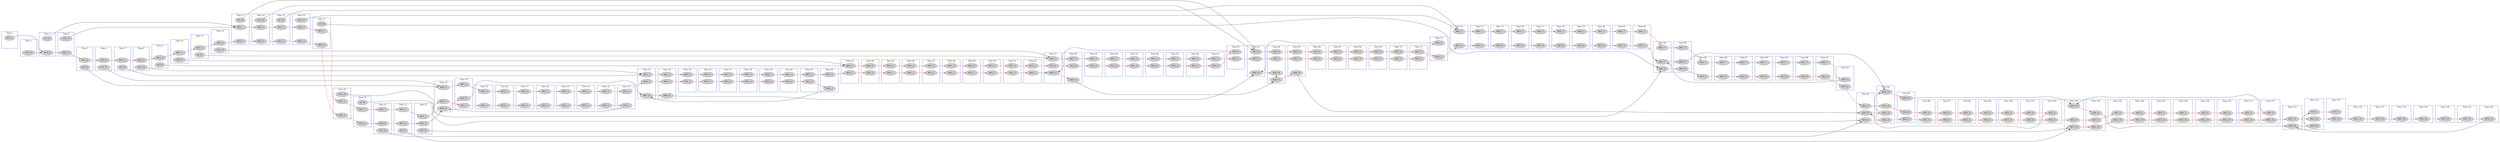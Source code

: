 digraph fir {
  rankdir = LR;
  newrank="true"
  subgraph cluster_1 {
    rank=same;
    node [style=filled];
    label = "Time 1";
    color = blue;
    pseudo_1 [style=invis];
    IN_12
  }
  subgraph cluster_2 {
    rank=same;
    node [style=filled];
    label = "Time 2";
    color = blue;
    pseudo_2 [style=invis];
    COF_13
  }
  subgraph cluster_3 {
    rank=same;
    node [style=filled];
    label = "Time 3";
    color = blue;
    pseudo_3 [style=invis];
    MUL_0_0 [label=MUL_0]
    IN_14
  }
  subgraph cluster_4 {
    rank=same;
    node [style=filled];
    label = "Time 4";
    color = blue;
    pseudo_4 [style=invis];
    MUL_0_1 [label=MUL_0]
    COF_15
  }
  subgraph cluster_5 {
    rank=same;
    node [style=filled];
    label = "Time 5";
    color = blue;
    pseudo_5 [style=invis];
    MUL_0_2 [label=MUL_0]
    IN_16
  }
  subgraph cluster_6 {
    rank=same;
    node [style=filled];
    label = "Time 6";
    color = blue;
    pseudo_6 [style=invis];
    MUL_0_3 [label=MUL_0]
    COF_17
  }
  subgraph cluster_7 {
    rank=same;
    node [style=filled];
    label = "Time 7";
    color = blue;
    pseudo_7 [style=invis];
    MUL_0_4 [label=MUL_0]
    IN_18
  }
  subgraph cluster_8 {
    rank=same;
    node [style=filled];
    label = "Time 8";
    color = blue;
    pseudo_8 [style=invis];
    MUL_0_5 [label=MUL_0]
    COF_19
  }
  subgraph cluster_9 {
    rank=same;
    node [style=filled];
    label = "Time 9";
    color = blue;
    pseudo_9 [style=invis];
    MUL_0_6 [label=MUL_0]
    IN_20
  }
  subgraph cluster_10 {
    rank=same;
    node [style=filled];
    label = "Time 10";
    color = blue;
    pseudo_10 [style=invis];
    MUL_0_7 [label=MUL_0]
    COF_21
  }
  subgraph cluster_11 {
    rank=same;
    node [style=filled];
    label = "Time 11";
    color = blue;
    pseudo_11 [style=invis];
    MUL_0_8 [label=MUL_0]
    IN_22
  }
  subgraph cluster_12 {
    rank=same;
    node [style=filled];
    label = "Time 12";
    color = blue;
    pseudo_12 [style=invis];
    MUL_0_9 [label=MUL_0]
    COF_23
  }
  subgraph cluster_13 {
    rank=same;
    node [style=filled];
    label = "Time 13";
    color = blue;
    pseudo_13 [style=invis];
    MUL_0_10 [label=MUL_0]
    MUL_1_0 [label=MUL_1]
    IN_24
  }
  subgraph cluster_14 {
    rank=same;
    node [style=filled];
    label = "Time 14";
    color = blue;
    pseudo_14 [style=invis];
    MUL_0_11 [label=MUL_0]
    MUL_1_1 [label=MUL_1]
    COF_25
  }
  subgraph cluster_15 {
    rank=same;
    node [style=filled];
    label = "Time 15";
    color = blue;
    pseudo_15 [style=invis];
    MUL_0_12 [label=MUL_0]
    MUL_1_2 [label=MUL_1]
    IN_26
  }
  subgraph cluster_16 {
    rank=same;
    node [style=filled];
    label = "Time 16";
    color = blue;
    pseudo_16 [style=invis];
    MUL_0_13 [label=MUL_0]
    MUL_1_3 [label=MUL_1]
    COF_27
  }
  subgraph cluster_17 {
    rank=same;
    node [style=filled];
    label = "Time 17";
    color = blue;
    pseudo_17 [style=invis];
    MUL_0_14 [label=MUL_0]
    MUL_1_4 [label=MUL_1]
    IN_28
  }
  subgraph cluster_18 {
    rank=same;
    node [style=filled];
    label = "Time 18";
    color = blue;
    pseudo_18 [style=invis];
    MUL_0_15 [label=MUL_0]
    MUL_1_5 [label=MUL_1]
    COF_29
  }
  subgraph cluster_19 {
    rank=same;
    node [style=filled];
    label = "Time 19";
    color = blue;
    pseudo_19 [style=invis];
    MUL_0_16 [label=MUL_0]
    MUL_1_6 [label=MUL_1]
    IN_30
  }
  subgraph cluster_20 {
    rank=same;
    node [style=filled];
    label = "Time 20";
    color = blue;
    pseudo_20 [style=invis];
    MUL_0_17 [label=MUL_0]
    MUL_1_7 [label=MUL_1]
    COF_31
  }
  subgraph cluster_21 {
    rank=same;
    node [style=filled];
    label = "Time 21";
    color = blue;
    pseudo_21 [style=invis];
    MUL_0_18 [label=MUL_0]
    MUL_1_8 [label=MUL_1]
    IN_32
  }
  subgraph cluster_22 {
    rank=same;
    node [style=filled];
    label = "Time 22";
    color = blue;
    pseudo_22 [style=invis];
    MUL_0_19 [label=MUL_0]
    MUL_1_9 [label=MUL_1]
    COF_33
  }
  subgraph cluster_23 {
    rank=same;
    node [style=filled];
    label = "Time 23";
    color = blue;
    pseudo_23 [style=invis];
    MUL_1_10 [label=MUL_1]
    MUL_2_0 [label=MUL_2]
    ADD_11_0 [label=ADD_11]
  }
  subgraph cluster_24 {
    rank=same;
    node [style=filled];
    label = "Time 24";
    color = blue;
    pseudo_24 [style=invis];
    MUL_1_11 [label=MUL_1]
    MUL_2_1 [label=MUL_2]
    ADD_11_1 [label=ADD_11]
  }
  subgraph cluster_25 {
    rank=same;
    node [style=filled];
    label = "Time 25";
    color = blue;
    pseudo_25 [style=invis];
    MUL_1_12 [label=MUL_1]
    MUL_2_2 [label=MUL_2]
  }
  subgraph cluster_26 {
    rank=same;
    node [style=filled];
    label = "Time 26";
    color = blue;
    pseudo_26 [style=invis];
    MUL_1_13 [label=MUL_1]
    MUL_2_3 [label=MUL_2]
  }
  subgraph cluster_27 {
    rank=same;
    node [style=filled];
    label = "Time 27";
    color = blue;
    pseudo_27 [style=invis];
    MUL_1_14 [label=MUL_1]
    MUL_2_4 [label=MUL_2]
  }
  subgraph cluster_28 {
    rank=same;
    node [style=filled];
    label = "Time 28";
    color = blue;
    pseudo_28 [style=invis];
    MUL_1_15 [label=MUL_1]
    MUL_2_5 [label=MUL_2]
  }
  subgraph cluster_29 {
    rank=same;
    node [style=filled];
    label = "Time 29";
    color = blue;
    pseudo_29 [style=invis];
    MUL_1_16 [label=MUL_1]
    MUL_2_6 [label=MUL_2]
  }
  subgraph cluster_30 {
    rank=same;
    node [style=filled];
    label = "Time 30";
    color = blue;
    pseudo_30 [style=invis];
    MUL_1_17 [label=MUL_1]
    MUL_2_7 [label=MUL_2]
  }
  subgraph cluster_31 {
    rank=same;
    node [style=filled];
    label = "Time 31";
    color = blue;
    pseudo_31 [style=invis];
    MUL_1_18 [label=MUL_1]
    MUL_2_8 [label=MUL_2]
  }
  subgraph cluster_32 {
    rank=same;
    node [style=filled];
    label = "Time 32";
    color = blue;
    pseudo_32 [style=invis];
    MUL_1_19 [label=MUL_1]
    MUL_2_9 [label=MUL_2]
  }
  subgraph cluster_33 {
    rank=same;
    node [style=filled];
    label = "Time 33";
    color = blue;
    pseudo_33 [style=invis];
    MUL_2_10 [label=MUL_2]
    MUL_3_0 [label=MUL_3]
    ADD_12_0 [label=ADD_12]
  }
  subgraph cluster_34 {
    rank=same;
    node [style=filled];
    label = "Time 34";
    color = blue;
    pseudo_34 [style=invis];
    MUL_2_11 [label=MUL_2]
    MUL_3_1 [label=MUL_3]
    ADD_12_1 [label=ADD_12]
  }
  subgraph cluster_35 {
    rank=same;
    node [style=filled];
    label = "Time 35";
    color = blue;
    pseudo_35 [style=invis];
    MUL_2_12 [label=MUL_2]
    MUL_3_2 [label=MUL_3]
  }
  subgraph cluster_36 {
    rank=same;
    node [style=filled];
    label = "Time 36";
    color = blue;
    pseudo_36 [style=invis];
    MUL_2_13 [label=MUL_2]
    MUL_3_3 [label=MUL_3]
  }
  subgraph cluster_37 {
    rank=same;
    node [style=filled];
    label = "Time 37";
    color = blue;
    pseudo_37 [style=invis];
    MUL_2_14 [label=MUL_2]
    MUL_3_4 [label=MUL_3]
  }
  subgraph cluster_38 {
    rank=same;
    node [style=filled];
    label = "Time 38";
    color = blue;
    pseudo_38 [style=invis];
    MUL_2_15 [label=MUL_2]
    MUL_3_5 [label=MUL_3]
  }
  subgraph cluster_39 {
    rank=same;
    node [style=filled];
    label = "Time 39";
    color = blue;
    pseudo_39 [style=invis];
    MUL_2_16 [label=MUL_2]
    MUL_3_6 [label=MUL_3]
  }
  subgraph cluster_40 {
    rank=same;
    node [style=filled];
    label = "Time 40";
    color = blue;
    pseudo_40 [style=invis];
    MUL_2_17 [label=MUL_2]
    MUL_3_7 [label=MUL_3]
  }
  subgraph cluster_41 {
    rank=same;
    node [style=filled];
    label = "Time 41";
    color = blue;
    pseudo_41 [style=invis];
    MUL_2_18 [label=MUL_2]
    MUL_3_8 [label=MUL_3]
  }
  subgraph cluster_42 {
    rank=same;
    node [style=filled];
    label = "Time 42";
    color = blue;
    pseudo_42 [style=invis];
    MUL_2_19 [label=MUL_2]
    MUL_3_9 [label=MUL_3]
  }
  subgraph cluster_43 {
    rank=same;
    node [style=filled];
    label = "Time 43";
    color = blue;
    pseudo_43 [style=invis];
    MUL_3_10 [label=MUL_3]
    MUL_4_0 [label=MUL_4]
  }
  subgraph cluster_44 {
    rank=same;
    node [style=filled];
    label = "Time 44";
    color = blue;
    pseudo_44 [style=invis];
    MUL_3_11 [label=MUL_3]
    MUL_4_1 [label=MUL_4]
  }
  subgraph cluster_45 {
    rank=same;
    node [style=filled];
    label = "Time 45";
    color = blue;
    pseudo_45 [style=invis];
    MUL_3_12 [label=MUL_3]
    MUL_4_2 [label=MUL_4]
  }
  subgraph cluster_46 {
    rank=same;
    node [style=filled];
    label = "Time 46";
    color = blue;
    pseudo_46 [style=invis];
    MUL_3_13 [label=MUL_3]
    MUL_4_3 [label=MUL_4]
  }
  subgraph cluster_47 {
    rank=same;
    node [style=filled];
    label = "Time 47";
    color = blue;
    pseudo_47 [style=invis];
    MUL_3_14 [label=MUL_3]
    MUL_4_4 [label=MUL_4]
  }
  subgraph cluster_48 {
    rank=same;
    node [style=filled];
    label = "Time 48";
    color = blue;
    pseudo_48 [style=invis];
    MUL_3_15 [label=MUL_3]
    MUL_4_5 [label=MUL_4]
  }
  subgraph cluster_49 {
    rank=same;
    node [style=filled];
    label = "Time 49";
    color = blue;
    pseudo_49 [style=invis];
    MUL_3_16 [label=MUL_3]
    MUL_4_6 [label=MUL_4]
  }
  subgraph cluster_50 {
    rank=same;
    node [style=filled];
    label = "Time 50";
    color = blue;
    pseudo_50 [style=invis];
    MUL_3_17 [label=MUL_3]
    MUL_4_7 [label=MUL_4]
  }
  subgraph cluster_51 {
    rank=same;
    node [style=filled];
    label = "Time 51";
    color = blue;
    pseudo_51 [style=invis];
    MUL_3_18 [label=MUL_3]
    MUL_4_8 [label=MUL_4]
  }
  subgraph cluster_52 {
    rank=same;
    node [style=filled];
    label = "Time 52";
    color = blue;
    pseudo_52 [style=invis];
    MUL_3_19 [label=MUL_3]
    MUL_4_9 [label=MUL_4]
  }
  subgraph cluster_53 {
    rank=same;
    node [style=filled];
    label = "Time 53";
    color = blue;
    pseudo_53 [style=invis];
    MUL_4_10 [label=MUL_4]
    MUL_5_0 [label=MUL_5]
    ADD_13_0 [label=ADD_13]
  }
  subgraph cluster_54 {
    rank=same;
    node [style=filled];
    label = "Time 54";
    color = blue;
    pseudo_54 [style=invis];
    MUL_4_11 [label=MUL_4]
    MUL_5_1 [label=MUL_5]
    ADD_13_1 [label=ADD_13]
  }
  subgraph cluster_55 {
    rank=same;
    node [style=filled];
    label = "Time 55";
    color = blue;
    pseudo_55 [style=invis];
    MUL_4_12 [label=MUL_4]
    MUL_5_2 [label=MUL_5]
  }
  subgraph cluster_56 {
    rank=same;
    node [style=filled];
    label = "Time 56";
    color = blue;
    pseudo_56 [style=invis];
    MUL_4_13 [label=MUL_4]
    MUL_5_3 [label=MUL_5]
  }
  subgraph cluster_57 {
    rank=same;
    node [style=filled];
    label = "Time 57";
    color = blue;
    pseudo_57 [style=invis];
    MUL_4_14 [label=MUL_4]
    MUL_5_4 [label=MUL_5]
  }
  subgraph cluster_58 {
    rank=same;
    node [style=filled];
    label = "Time 58";
    color = blue;
    pseudo_58 [style=invis];
    MUL_4_15 [label=MUL_4]
    MUL_5_5 [label=MUL_5]
  }
  subgraph cluster_59 {
    rank=same;
    node [style=filled];
    label = "Time 59";
    color = blue;
    pseudo_59 [style=invis];
    MUL_4_16 [label=MUL_4]
    MUL_5_6 [label=MUL_5]
  }
  subgraph cluster_60 {
    rank=same;
    node [style=filled];
    label = "Time 60";
    color = blue;
    pseudo_60 [style=invis];
    MUL_4_17 [label=MUL_4]
    MUL_5_7 [label=MUL_5]
  }
  subgraph cluster_61 {
    rank=same;
    node [style=filled];
    label = "Time 61";
    color = blue;
    pseudo_61 [style=invis];
    MUL_4_18 [label=MUL_4]
    MUL_5_8 [label=MUL_5]
  }
  subgraph cluster_62 {
    rank=same;
    node [style=filled];
    label = "Time 62";
    color = blue;
    pseudo_62 [style=invis];
    MUL_4_19 [label=MUL_4]
    MUL_5_9 [label=MUL_5]
  }
  subgraph cluster_63 {
    rank=same;
    node [style=filled];
    label = "Time 63";
    color = blue;
    pseudo_63 [style=invis];
    MUL_5_10 [label=MUL_5]
    MUL_6_0 [label=MUL_6]
    ADD_14_0 [label=ADD_14]
  }
  subgraph cluster_64 {
    rank=same;
    node [style=filled];
    label = "Time 64";
    color = blue;
    pseudo_64 [style=invis];
    MUL_5_11 [label=MUL_5]
    MUL_6_1 [label=MUL_6]
    ADD_14_1 [label=ADD_14]
    ADD_15_0 [label=ADD_15]
  }
  subgraph cluster_65 {
    rank=same;
    node [style=filled];
    label = "Time 65";
    color = blue;
    pseudo_65 [style=invis];
    MUL_5_12 [label=MUL_5]
    MUL_6_2 [label=MUL_6]
    ADD_15_1 [label=ADD_15]
  }
  subgraph cluster_66 {
    rank=same;
    node [style=filled];
    label = "Time 66";
    color = blue;
    pseudo_66 [style=invis];
    MUL_5_13 [label=MUL_5]
    MUL_6_3 [label=MUL_6]
  }
  subgraph cluster_67 {
    rank=same;
    node [style=filled];
    label = "Time 67";
    color = blue;
    pseudo_67 [style=invis];
    MUL_5_14 [label=MUL_5]
    MUL_6_4 [label=MUL_6]
  }
  subgraph cluster_68 {
    rank=same;
    node [style=filled];
    label = "Time 68";
    color = blue;
    pseudo_68 [style=invis];
    MUL_5_15 [label=MUL_5]
    MUL_6_5 [label=MUL_6]
  }
  subgraph cluster_69 {
    rank=same;
    node [style=filled];
    label = "Time 69";
    color = blue;
    pseudo_69 [style=invis];
    MUL_5_16 [label=MUL_5]
    MUL_6_6 [label=MUL_6]
  }
  subgraph cluster_70 {
    rank=same;
    node [style=filled];
    label = "Time 70";
    color = blue;
    pseudo_70 [style=invis];
    MUL_5_17 [label=MUL_5]
    MUL_6_7 [label=MUL_6]
  }
  subgraph cluster_71 {
    rank=same;
    node [style=filled];
    label = "Time 71";
    color = blue;
    pseudo_71 [style=invis];
    MUL_5_18 [label=MUL_5]
    MUL_6_8 [label=MUL_6]
  }
  subgraph cluster_72 {
    rank=same;
    node [style=filled];
    label = "Time 72";
    color = blue;
    pseudo_72 [style=invis];
    MUL_5_19 [label=MUL_5]
    MUL_6_9 [label=MUL_6]
  }
  subgraph cluster_73 {
    rank=same;
    node [style=filled];
    label = "Time 73";
    color = blue;
    pseudo_73 [style=invis];
    MUL_6_10 [label=MUL_6]
    MUL_7_0 [label=MUL_7]
  }
  subgraph cluster_74 {
    rank=same;
    node [style=filled];
    label = "Time 74";
    color = blue;
    pseudo_74 [style=invis];
    MUL_6_11 [label=MUL_6]
    MUL_7_1 [label=MUL_7]
  }
  subgraph cluster_75 {
    rank=same;
    node [style=filled];
    label = "Time 75";
    color = blue;
    pseudo_75 [style=invis];
    MUL_6_12 [label=MUL_6]
    MUL_7_2 [label=MUL_7]
  }
  subgraph cluster_76 {
    rank=same;
    node [style=filled];
    label = "Time 76";
    color = blue;
    pseudo_76 [style=invis];
    MUL_6_13 [label=MUL_6]
    MUL_7_3 [label=MUL_7]
  }
  subgraph cluster_77 {
    rank=same;
    node [style=filled];
    label = "Time 77";
    color = blue;
    pseudo_77 [style=invis];
    MUL_6_14 [label=MUL_6]
    MUL_7_4 [label=MUL_7]
  }
  subgraph cluster_78 {
    rank=same;
    node [style=filled];
    label = "Time 78";
    color = blue;
    pseudo_78 [style=invis];
    MUL_6_15 [label=MUL_6]
    MUL_7_5 [label=MUL_7]
  }
  subgraph cluster_79 {
    rank=same;
    node [style=filled];
    label = "Time 79";
    color = blue;
    pseudo_79 [style=invis];
    MUL_6_16 [label=MUL_6]
    MUL_7_6 [label=MUL_7]
  }
  subgraph cluster_80 {
    rank=same;
    node [style=filled];
    label = "Time 80";
    color = blue;
    pseudo_80 [style=invis];
    MUL_6_17 [label=MUL_6]
    MUL_7_7 [label=MUL_7]
  }
  subgraph cluster_81 {
    rank=same;
    node [style=filled];
    label = "Time 81";
    color = blue;
    pseudo_81 [style=invis];
    MUL_6_18 [label=MUL_6]
    MUL_7_8 [label=MUL_7]
  }
  subgraph cluster_82 {
    rank=same;
    node [style=filled];
    label = "Time 82";
    color = blue;
    pseudo_82 [style=invis];
    MUL_6_19 [label=MUL_6]
    MUL_7_9 [label=MUL_7]
  }
  subgraph cluster_83 {
    rank=same;
    node [style=filled];
    label = "Time 83";
    color = blue;
    pseudo_83 [style=invis];
    MUL_7_10 [label=MUL_7]
    MUL_8_0 [label=MUL_8]
    ADD_17_0 [label=ADD_17]
  }
  subgraph cluster_84 {
    rank=same;
    node [style=filled];
    label = "Time 84";
    color = blue;
    pseudo_84 [style=invis];
    MUL_7_11 [label=MUL_7]
    MUL_8_1 [label=MUL_8]
    ADD_17_1 [label=ADD_17]
  }
  subgraph cluster_85 {
    rank=same;
    node [style=filled];
    label = "Time 85";
    color = blue;
    pseudo_85 [style=invis];
    MUL_7_12 [label=MUL_7]
    MUL_8_2 [label=MUL_8]
  }
  subgraph cluster_86 {
    rank=same;
    node [style=filled];
    label = "Time 86";
    color = blue;
    pseudo_86 [style=invis];
    MUL_7_13 [label=MUL_7]
    MUL_8_3 [label=MUL_8]
  }
  subgraph cluster_87 {
    rank=same;
    node [style=filled];
    label = "Time 87";
    color = blue;
    pseudo_87 [style=invis];
    MUL_7_14 [label=MUL_7]
    MUL_8_4 [label=MUL_8]
  }
  subgraph cluster_88 {
    rank=same;
    node [style=filled];
    label = "Time 88";
    color = blue;
    pseudo_88 [style=invis];
    MUL_7_15 [label=MUL_7]
    MUL_8_5 [label=MUL_8]
  }
  subgraph cluster_89 {
    rank=same;
    node [style=filled];
    label = "Time 89";
    color = blue;
    pseudo_89 [style=invis];
    MUL_7_16 [label=MUL_7]
    MUL_8_6 [label=MUL_8]
  }
  subgraph cluster_90 {
    rank=same;
    node [style=filled];
    label = "Time 90";
    color = blue;
    pseudo_90 [style=invis];
    MUL_7_17 [label=MUL_7]
    MUL_8_7 [label=MUL_8]
  }
  subgraph cluster_91 {
    rank=same;
    node [style=filled];
    label = "Time 91";
    color = blue;
    pseudo_91 [style=invis];
    MUL_7_18 [label=MUL_7]
    MUL_8_8 [label=MUL_8]
  }
  subgraph cluster_92 {
    rank=same;
    node [style=filled];
    label = "Time 92";
    color = blue;
    pseudo_92 [style=invis];
    MUL_7_19 [label=MUL_7]
    MUL_8_9 [label=MUL_8]
  }
  subgraph cluster_93 {
    rank=same;
    node [style=filled];
    label = "Time 93";
    color = blue;
    pseudo_93 [style=invis];
    MUL_8_10 [label=MUL_8]
    MUL_9_0 [label=MUL_9]
    ADD_16_0 [label=ADD_16]
  }
  subgraph cluster_94 {
    rank=same;
    node [style=filled];
    label = "Time 94";
    color = blue;
    pseudo_94 [style=invis];
    MUL_8_11 [label=MUL_8]
    MUL_9_1 [label=MUL_9]
    ADD_16_1 [label=ADD_16]
    ADD_18_0 [label=ADD_18]
  }
  subgraph cluster_95 {
    rank=same;
    node [style=filled];
    label = "Time 95";
    color = blue;
    pseudo_95 [style=invis];
    MUL_8_12 [label=MUL_8]
    MUL_9_2 [label=MUL_9]
    ADD_18_1 [label=ADD_18]
  }
  subgraph cluster_96 {
    rank=same;
    node [style=filled];
    label = "Time 96";
    color = blue;
    pseudo_96 [style=invis];
    MUL_8_13 [label=MUL_8]
    MUL_9_3 [label=MUL_9]
  }
  subgraph cluster_97 {
    rank=same;
    node [style=filled];
    label = "Time 97";
    color = blue;
    pseudo_97 [style=invis];
    MUL_8_14 [label=MUL_8]
    MUL_9_4 [label=MUL_9]
  }
  subgraph cluster_98 {
    rank=same;
    node [style=filled];
    label = "Time 98";
    color = blue;
    pseudo_98 [style=invis];
    MUL_8_15 [label=MUL_8]
    MUL_9_5 [label=MUL_9]
  }
  subgraph cluster_99 {
    rank=same;
    node [style=filled];
    label = "Time 99";
    color = blue;
    pseudo_99 [style=invis];
    MUL_8_16 [label=MUL_8]
    MUL_9_6 [label=MUL_9]
  }
  subgraph cluster_100 {
    rank=same;
    node [style=filled];
    label = "Time 100";
    color = blue;
    pseudo_100 [style=invis];
    MUL_8_17 [label=MUL_8]
    MUL_9_7 [label=MUL_9]
  }
  subgraph cluster_101 {
    rank=same;
    node [style=filled];
    label = "Time 101";
    color = blue;
    pseudo_101 [style=invis];
    MUL_8_18 [label=MUL_8]
    MUL_9_8 [label=MUL_9]
  }
  subgraph cluster_102 {
    rank=same;
    node [style=filled];
    label = "Time 102";
    color = blue;
    pseudo_102 [style=invis];
    MUL_8_19 [label=MUL_8]
    MUL_9_9 [label=MUL_9]
  }
  subgraph cluster_103 {
    rank=same;
    node [style=filled];
    label = "Time 103";
    color = blue;
    pseudo_103 [style=invis];
    MUL_9_10 [label=MUL_9]
    MUL_10_0 [label=MUL_10]
    ADD_19_0 [label=ADD_19]
  }
  subgraph cluster_104 {
    rank=same;
    node [style=filled];
    label = "Time 104";
    color = blue;
    pseudo_104 [style=invis];
    MUL_9_11 [label=MUL_9]
    MUL_10_1 [label=MUL_10]
    ADD_19_1 [label=ADD_19]
  }
  subgraph cluster_105 {
    rank=same;
    node [style=filled];
    label = "Time 105";
    color = blue;
    pseudo_105 [style=invis];
    MUL_9_12 [label=MUL_9]
    MUL_10_2 [label=MUL_10]
  }
  subgraph cluster_106 {
    rank=same;
    node [style=filled];
    label = "Time 106";
    color = blue;
    pseudo_106 [style=invis];
    MUL_9_13 [label=MUL_9]
    MUL_10_3 [label=MUL_10]
  }
  subgraph cluster_107 {
    rank=same;
    node [style=filled];
    label = "Time 107";
    color = blue;
    pseudo_107 [style=invis];
    MUL_9_14 [label=MUL_9]
    MUL_10_4 [label=MUL_10]
  }
  subgraph cluster_108 {
    rank=same;
    node [style=filled];
    label = "Time 108";
    color = blue;
    pseudo_108 [style=invis];
    MUL_9_15 [label=MUL_9]
    MUL_10_5 [label=MUL_10]
  }
  subgraph cluster_109 {
    rank=same;
    node [style=filled];
    label = "Time 109";
    color = blue;
    pseudo_109 [style=invis];
    MUL_9_16 [label=MUL_9]
    MUL_10_6 [label=MUL_10]
  }
  subgraph cluster_110 {
    rank=same;
    node [style=filled];
    label = "Time 110";
    color = blue;
    pseudo_110 [style=invis];
    MUL_9_17 [label=MUL_9]
    MUL_10_7 [label=MUL_10]
  }
  subgraph cluster_111 {
    rank=same;
    node [style=filled];
    label = "Time 111";
    color = blue;
    pseudo_111 [style=invis];
    MUL_9_18 [label=MUL_9]
    MUL_10_8 [label=MUL_10]
  }
  subgraph cluster_112 {
    rank=same;
    node [style=filled];
    label = "Time 112";
    color = blue;
    pseudo_112 [style=invis];
    MUL_9_19 [label=MUL_9]
    MUL_10_9 [label=MUL_10]
  }
  subgraph cluster_113 {
    rank=same;
    node [style=filled];
    label = "Time 113";
    color = blue;
    pseudo_113 [style=invis];
    MUL_10_10 [label=MUL_10]
    ADD_20_0 [label=ADD_20]
  }
  subgraph cluster_114 {
    rank=same;
    node [style=filled];
    label = "Time 114";
    color = blue;
    pseudo_114 [style=invis];
    MUL_10_11 [label=MUL_10]
    ADD_20_1 [label=ADD_20]
    OUT_1_0 [label=OUT_1]
  }
  subgraph cluster_115 {
    rank=same;
    node [style=filled];
    label = "Time 115";
    color = blue;
    pseudo_115 [style=invis];
    MUL_10_12 [label=MUL_10]
    OUT_1_1 [label=OUT_1]
  }
  subgraph cluster_116 {
    rank=same;
    node [style=filled];
    label = "Time 116";
    color = blue;
    pseudo_116 [style=invis];
    MUL_10_13 [label=MUL_10]
  }
  subgraph cluster_117 {
    rank=same;
    node [style=filled];
    label = "Time 117";
    color = blue;
    pseudo_117 [style=invis];
    MUL_10_14 [label=MUL_10]
  }
  subgraph cluster_118 {
    rank=same;
    node [style=filled];
    label = "Time 118";
    color = blue;
    pseudo_118 [style=invis];
    MUL_10_15 [label=MUL_10]
  }
  subgraph cluster_119 {
    rank=same;
    node [style=filled];
    label = "Time 119";
    color = blue;
    pseudo_119 [style=invis];
    MUL_10_16 [label=MUL_10]
  }
  subgraph cluster_120 {
    rank=same;
    node [style=filled];
    label = "Time 120";
    color = blue;
    pseudo_120 [style=invis];
    MUL_10_17 [label=MUL_10]
  }
  subgraph cluster_121 {
    rank=same;
    node [style=filled];
    label = "Time 121";
    color = blue;
    pseudo_121 [style=invis];
    MUL_10_18 [label=MUL_10]
  }
  subgraph cluster_122 {
    rank=same;
    node [style=filled];
    label = "Time 122";
    color = blue;
    pseudo_122 [style=invis];
    MUL_10_19 [label=MUL_10]
  }
    pseudo_1->pseudo_2 [style=invis];
    pseudo_2->pseudo_3 [style=invis];
    pseudo_3->pseudo_4 [style=invis];
    pseudo_4->pseudo_5 [style=invis];
    pseudo_5->pseudo_6 [style=invis];
    pseudo_6->pseudo_7 [style=invis];
    pseudo_7->pseudo_8 [style=invis];
    pseudo_8->pseudo_9 [style=invis];
    pseudo_9->pseudo_10 [style=invis];
    pseudo_10->pseudo_11 [style=invis];
    pseudo_11->pseudo_12 [style=invis];
    pseudo_12->pseudo_13 [style=invis];
    pseudo_13->pseudo_14 [style=invis];
    pseudo_14->pseudo_15 [style=invis];
    pseudo_15->pseudo_16 [style=invis];
    pseudo_16->pseudo_17 [style=invis];
    pseudo_17->pseudo_18 [style=invis];
    pseudo_18->pseudo_19 [style=invis];
    pseudo_19->pseudo_20 [style=invis];
    pseudo_20->pseudo_21 [style=invis];
    pseudo_21->pseudo_22 [style=invis];
    pseudo_22->pseudo_23 [style=invis];
    pseudo_23->pseudo_24 [style=invis];
    pseudo_24->pseudo_25 [style=invis];
    pseudo_25->pseudo_26 [style=invis];
    pseudo_26->pseudo_27 [style=invis];
    pseudo_27->pseudo_28 [style=invis];
    pseudo_28->pseudo_29 [style=invis];
    pseudo_29->pseudo_30 [style=invis];
    pseudo_30->pseudo_31 [style=invis];
    pseudo_31->pseudo_32 [style=invis];
    pseudo_32->pseudo_33 [style=invis];
    pseudo_33->pseudo_34 [style=invis];
    pseudo_34->pseudo_35 [style=invis];
    pseudo_35->pseudo_36 [style=invis];
    pseudo_36->pseudo_37 [style=invis];
    pseudo_37->pseudo_38 [style=invis];
    pseudo_38->pseudo_39 [style=invis];
    pseudo_39->pseudo_40 [style=invis];
    pseudo_40->pseudo_41 [style=invis];
    pseudo_41->pseudo_42 [style=invis];
    pseudo_42->pseudo_43 [style=invis];
    pseudo_43->pseudo_44 [style=invis];
    pseudo_44->pseudo_45 [style=invis];
    pseudo_45->pseudo_46 [style=invis];
    pseudo_46->pseudo_47 [style=invis];
    pseudo_47->pseudo_48 [style=invis];
    pseudo_48->pseudo_49 [style=invis];
    pseudo_49->pseudo_50 [style=invis];
    pseudo_50->pseudo_51 [style=invis];
    pseudo_51->pseudo_52 [style=invis];
    pseudo_52->pseudo_53 [style=invis];
    pseudo_53->pseudo_54 [style=invis];
    pseudo_54->pseudo_55 [style=invis];
    pseudo_55->pseudo_56 [style=invis];
    pseudo_56->pseudo_57 [style=invis];
    pseudo_57->pseudo_58 [style=invis];
    pseudo_58->pseudo_59 [style=invis];
    pseudo_59->pseudo_60 [style=invis];
    pseudo_60->pseudo_61 [style=invis];
    pseudo_61->pseudo_62 [style=invis];
    pseudo_62->pseudo_63 [style=invis];
    pseudo_63->pseudo_64 [style=invis];
    pseudo_64->pseudo_65 [style=invis];
    pseudo_65->pseudo_66 [style=invis];
    pseudo_66->pseudo_67 [style=invis];
    pseudo_67->pseudo_68 [style=invis];
    pseudo_68->pseudo_69 [style=invis];
    pseudo_69->pseudo_70 [style=invis];
    pseudo_70->pseudo_71 [style=invis];
    pseudo_71->pseudo_72 [style=invis];
    pseudo_72->pseudo_73 [style=invis];
    pseudo_73->pseudo_74 [style=invis];
    pseudo_74->pseudo_75 [style=invis];
    pseudo_75->pseudo_76 [style=invis];
    pseudo_76->pseudo_77 [style=invis];
    pseudo_77->pseudo_78 [style=invis];
    pseudo_78->pseudo_79 [style=invis];
    pseudo_79->pseudo_80 [style=invis];
    pseudo_80->pseudo_81 [style=invis];
    pseudo_81->pseudo_82 [style=invis];
    pseudo_82->pseudo_83 [style=invis];
    pseudo_83->pseudo_84 [style=invis];
    pseudo_84->pseudo_85 [style=invis];
    pseudo_85->pseudo_86 [style=invis];
    pseudo_86->pseudo_87 [style=invis];
    pseudo_87->pseudo_88 [style=invis];
    pseudo_88->pseudo_89 [style=invis];
    pseudo_89->pseudo_90 [style=invis];
    pseudo_90->pseudo_91 [style=invis];
    pseudo_91->pseudo_92 [style=invis];
    pseudo_92->pseudo_93 [style=invis];
    pseudo_93->pseudo_94 [style=invis];
    pseudo_94->pseudo_95 [style=invis];
    pseudo_95->pseudo_96 [style=invis];
    pseudo_96->pseudo_97 [style=invis];
    pseudo_97->pseudo_98 [style=invis];
    pseudo_98->pseudo_99 [style=invis];
    pseudo_99->pseudo_100 [style=invis];
    pseudo_100->pseudo_101 [style=invis];
    pseudo_101->pseudo_102 [style=invis];
    pseudo_102->pseudo_103 [style=invis];
    pseudo_103->pseudo_104 [style=invis];
    pseudo_104->pseudo_105 [style=invis];
    pseudo_105->pseudo_106 [style=invis];
    pseudo_106->pseudo_107 [style=invis];
    pseudo_107->pseudo_108 [style=invis];
    pseudo_108->pseudo_109 [style=invis];
    pseudo_109->pseudo_110 [style=invis];
    pseudo_110->pseudo_111 [style=invis];
    pseudo_111->pseudo_112 [style=invis];
    pseudo_112->pseudo_113 [style=invis];
    pseudo_113->pseudo_114 [style=invis];
    pseudo_114->pseudo_115 [style=invis];
    pseudo_115->pseudo_116 [style=invis];
    pseudo_116->pseudo_117 [style=invis];
    pseudo_117->pseudo_118 [style=invis];
    pseudo_118->pseudo_119 [style=invis];
    pseudo_119->pseudo_120 [style=invis];
    pseudo_120->pseudo_121 [style=invis];
    pseudo_121->pseudo_122 [style=invis];
    MUL_0_0 -> MUL_0_1 [color=red];
    MUL_0_1 -> MUL_0_2 [color=red];
    MUL_0_2 -> MUL_0_3 [color=red];
    MUL_0_3 -> MUL_0_4 [color=red];
    MUL_0_4 -> MUL_0_5 [color=red];
    MUL_0_5 -> MUL_0_6 [color=red];
    MUL_0_6 -> MUL_0_7 [color=red];
    MUL_0_7 -> MUL_0_8 [color=red];
    MUL_0_8 -> MUL_0_9 [color=red];
    MUL_0_9 -> MUL_0_10 [color=red];
    MUL_0_10 -> MUL_0_11 [color=red];
    MUL_0_11 -> MUL_0_12 [color=red];
    MUL_0_12 -> MUL_0_13 [color=red];
    MUL_0_13 -> MUL_0_14 [color=red];
    MUL_0_14 -> MUL_0_15 [color=red];
    MUL_0_15 -> MUL_0_16 [color=red];
    MUL_0_16 -> MUL_0_17 [color=red];
    MUL_0_17 -> MUL_0_18 [color=red];
    MUL_0_18 -> MUL_0_19 [color=red];
    MUL_1_0 -> MUL_1_1 [color=red];
    MUL_1_1 -> MUL_1_2 [color=red];
    MUL_1_2 -> MUL_1_3 [color=red];
    MUL_1_3 -> MUL_1_4 [color=red];
    MUL_1_4 -> MUL_1_5 [color=red];
    MUL_1_5 -> MUL_1_6 [color=red];
    MUL_1_6 -> MUL_1_7 [color=red];
    MUL_1_7 -> MUL_1_8 [color=red];
    MUL_1_8 -> MUL_1_9 [color=red];
    MUL_1_9 -> MUL_1_10 [color=red];
    MUL_1_10 -> MUL_1_11 [color=red];
    MUL_1_11 -> MUL_1_12 [color=red];
    MUL_1_12 -> MUL_1_13 [color=red];
    MUL_1_13 -> MUL_1_14 [color=red];
    MUL_1_14 -> MUL_1_15 [color=red];
    MUL_1_15 -> MUL_1_16 [color=red];
    MUL_1_16 -> MUL_1_17 [color=red];
    MUL_1_17 -> MUL_1_18 [color=red];
    MUL_1_18 -> MUL_1_19 [color=red];
    MUL_2_0 -> MUL_2_1 [color=red];
    MUL_2_1 -> MUL_2_2 [color=red];
    MUL_2_2 -> MUL_2_3 [color=red];
    MUL_2_3 -> MUL_2_4 [color=red];
    MUL_2_4 -> MUL_2_5 [color=red];
    MUL_2_5 -> MUL_2_6 [color=red];
    MUL_2_6 -> MUL_2_7 [color=red];
    MUL_2_7 -> MUL_2_8 [color=red];
    MUL_2_8 -> MUL_2_9 [color=red];
    MUL_2_9 -> MUL_2_10 [color=red];
    MUL_2_10 -> MUL_2_11 [color=red];
    MUL_2_11 -> MUL_2_12 [color=red];
    MUL_2_12 -> MUL_2_13 [color=red];
    MUL_2_13 -> MUL_2_14 [color=red];
    MUL_2_14 -> MUL_2_15 [color=red];
    MUL_2_15 -> MUL_2_16 [color=red];
    MUL_2_16 -> MUL_2_17 [color=red];
    MUL_2_17 -> MUL_2_18 [color=red];
    MUL_2_18 -> MUL_2_19 [color=red];
    MUL_3_0 -> MUL_3_1 [color=red];
    MUL_3_1 -> MUL_3_2 [color=red];
    MUL_3_2 -> MUL_3_3 [color=red];
    MUL_3_3 -> MUL_3_4 [color=red];
    MUL_3_4 -> MUL_3_5 [color=red];
    MUL_3_5 -> MUL_3_6 [color=red];
    MUL_3_6 -> MUL_3_7 [color=red];
    MUL_3_7 -> MUL_3_8 [color=red];
    MUL_3_8 -> MUL_3_9 [color=red];
    MUL_3_9 -> MUL_3_10 [color=red];
    MUL_3_10 -> MUL_3_11 [color=red];
    MUL_3_11 -> MUL_3_12 [color=red];
    MUL_3_12 -> MUL_3_13 [color=red];
    MUL_3_13 -> MUL_3_14 [color=red];
    MUL_3_14 -> MUL_3_15 [color=red];
    MUL_3_15 -> MUL_3_16 [color=red];
    MUL_3_16 -> MUL_3_17 [color=red];
    MUL_3_17 -> MUL_3_18 [color=red];
    MUL_3_18 -> MUL_3_19 [color=red];
    MUL_4_0 -> MUL_4_1 [color=red];
    MUL_4_1 -> MUL_4_2 [color=red];
    MUL_4_2 -> MUL_4_3 [color=red];
    MUL_4_3 -> MUL_4_4 [color=red];
    MUL_4_4 -> MUL_4_5 [color=red];
    MUL_4_5 -> MUL_4_6 [color=red];
    MUL_4_6 -> MUL_4_7 [color=red];
    MUL_4_7 -> MUL_4_8 [color=red];
    MUL_4_8 -> MUL_4_9 [color=red];
    MUL_4_9 -> MUL_4_10 [color=red];
    MUL_4_10 -> MUL_4_11 [color=red];
    MUL_4_11 -> MUL_4_12 [color=red];
    MUL_4_12 -> MUL_4_13 [color=red];
    MUL_4_13 -> MUL_4_14 [color=red];
    MUL_4_14 -> MUL_4_15 [color=red];
    MUL_4_15 -> MUL_4_16 [color=red];
    MUL_4_16 -> MUL_4_17 [color=red];
    MUL_4_17 -> MUL_4_18 [color=red];
    MUL_4_18 -> MUL_4_19 [color=red];
    MUL_5_0 -> MUL_5_1 [color=red];
    MUL_5_1 -> MUL_5_2 [color=red];
    MUL_5_2 -> MUL_5_3 [color=red];
    MUL_5_3 -> MUL_5_4 [color=red];
    MUL_5_4 -> MUL_5_5 [color=red];
    MUL_5_5 -> MUL_5_6 [color=red];
    MUL_5_6 -> MUL_5_7 [color=red];
    MUL_5_7 -> MUL_5_8 [color=red];
    MUL_5_8 -> MUL_5_9 [color=red];
    MUL_5_9 -> MUL_5_10 [color=red];
    MUL_5_10 -> MUL_5_11 [color=red];
    MUL_5_11 -> MUL_5_12 [color=red];
    MUL_5_12 -> MUL_5_13 [color=red];
    MUL_5_13 -> MUL_5_14 [color=red];
    MUL_5_14 -> MUL_5_15 [color=red];
    MUL_5_15 -> MUL_5_16 [color=red];
    MUL_5_16 -> MUL_5_17 [color=red];
    MUL_5_17 -> MUL_5_18 [color=red];
    MUL_5_18 -> MUL_5_19 [color=red];
    MUL_6_0 -> MUL_6_1 [color=red];
    MUL_6_1 -> MUL_6_2 [color=red];
    MUL_6_2 -> MUL_6_3 [color=red];
    MUL_6_3 -> MUL_6_4 [color=red];
    MUL_6_4 -> MUL_6_5 [color=red];
    MUL_6_5 -> MUL_6_6 [color=red];
    MUL_6_6 -> MUL_6_7 [color=red];
    MUL_6_7 -> MUL_6_8 [color=red];
    MUL_6_8 -> MUL_6_9 [color=red];
    MUL_6_9 -> MUL_6_10 [color=red];
    MUL_6_10 -> MUL_6_11 [color=red];
    MUL_6_11 -> MUL_6_12 [color=red];
    MUL_6_12 -> MUL_6_13 [color=red];
    MUL_6_13 -> MUL_6_14 [color=red];
    MUL_6_14 -> MUL_6_15 [color=red];
    MUL_6_15 -> MUL_6_16 [color=red];
    MUL_6_16 -> MUL_6_17 [color=red];
    MUL_6_17 -> MUL_6_18 [color=red];
    MUL_6_18 -> MUL_6_19 [color=red];
    MUL_7_0 -> MUL_7_1 [color=red];
    MUL_7_1 -> MUL_7_2 [color=red];
    MUL_7_2 -> MUL_7_3 [color=red];
    MUL_7_3 -> MUL_7_4 [color=red];
    MUL_7_4 -> MUL_7_5 [color=red];
    MUL_7_5 -> MUL_7_6 [color=red];
    MUL_7_6 -> MUL_7_7 [color=red];
    MUL_7_7 -> MUL_7_8 [color=red];
    MUL_7_8 -> MUL_7_9 [color=red];
    MUL_7_9 -> MUL_7_10 [color=red];
    MUL_7_10 -> MUL_7_11 [color=red];
    MUL_7_11 -> MUL_7_12 [color=red];
    MUL_7_12 -> MUL_7_13 [color=red];
    MUL_7_13 -> MUL_7_14 [color=red];
    MUL_7_14 -> MUL_7_15 [color=red];
    MUL_7_15 -> MUL_7_16 [color=red];
    MUL_7_16 -> MUL_7_17 [color=red];
    MUL_7_17 -> MUL_7_18 [color=red];
    MUL_7_18 -> MUL_7_19 [color=red];
    MUL_8_0 -> MUL_8_1 [color=red];
    MUL_8_1 -> MUL_8_2 [color=red];
    MUL_8_2 -> MUL_8_3 [color=red];
    MUL_8_3 -> MUL_8_4 [color=red];
    MUL_8_4 -> MUL_8_5 [color=red];
    MUL_8_5 -> MUL_8_6 [color=red];
    MUL_8_6 -> MUL_8_7 [color=red];
    MUL_8_7 -> MUL_8_8 [color=red];
    MUL_8_8 -> MUL_8_9 [color=red];
    MUL_8_9 -> MUL_8_10 [color=red];
    MUL_8_10 -> MUL_8_11 [color=red];
    MUL_8_11 -> MUL_8_12 [color=red];
    MUL_8_12 -> MUL_8_13 [color=red];
    MUL_8_13 -> MUL_8_14 [color=red];
    MUL_8_14 -> MUL_8_15 [color=red];
    MUL_8_15 -> MUL_8_16 [color=red];
    MUL_8_16 -> MUL_8_17 [color=red];
    MUL_8_17 -> MUL_8_18 [color=red];
    MUL_8_18 -> MUL_8_19 [color=red];
    MUL_9_0 -> MUL_9_1 [color=red];
    MUL_9_1 -> MUL_9_2 [color=red];
    MUL_9_2 -> MUL_9_3 [color=red];
    MUL_9_3 -> MUL_9_4 [color=red];
    MUL_9_4 -> MUL_9_5 [color=red];
    MUL_9_5 -> MUL_9_6 [color=red];
    MUL_9_6 -> MUL_9_7 [color=red];
    MUL_9_7 -> MUL_9_8 [color=red];
    MUL_9_8 -> MUL_9_9 [color=red];
    MUL_9_9 -> MUL_9_10 [color=red];
    MUL_9_10 -> MUL_9_11 [color=red];
    MUL_9_11 -> MUL_9_12 [color=red];
    MUL_9_12 -> MUL_9_13 [color=red];
    MUL_9_13 -> MUL_9_14 [color=red];
    MUL_9_14 -> MUL_9_15 [color=red];
    MUL_9_15 -> MUL_9_16 [color=red];
    MUL_9_16 -> MUL_9_17 [color=red];
    MUL_9_17 -> MUL_9_18 [color=red];
    MUL_9_18 -> MUL_9_19 [color=red];
    MUL_10_0 -> MUL_10_1 [color=red];
    MUL_10_1 -> MUL_10_2 [color=red];
    MUL_10_2 -> MUL_10_3 [color=red];
    MUL_10_3 -> MUL_10_4 [color=red];
    MUL_10_4 -> MUL_10_5 [color=red];
    MUL_10_5 -> MUL_10_6 [color=red];
    MUL_10_6 -> MUL_10_7 [color=red];
    MUL_10_7 -> MUL_10_8 [color=red];
    MUL_10_8 -> MUL_10_9 [color=red];
    MUL_10_9 -> MUL_10_10 [color=red];
    MUL_10_10 -> MUL_10_11 [color=red];
    MUL_10_11 -> MUL_10_12 [color=red];
    MUL_10_12 -> MUL_10_13 [color=red];
    MUL_10_13 -> MUL_10_14 [color=red];
    MUL_10_14 -> MUL_10_15 [color=red];
    MUL_10_15 -> MUL_10_16 [color=red];
    MUL_10_16 -> MUL_10_17 [color=red];
    MUL_10_17 -> MUL_10_18 [color=red];
    MUL_10_18 -> MUL_10_19 [color=red];
    ADD_11_0 -> ADD_11_1 [color=red];
    ADD_12_0 -> ADD_12_1 [color=red];
    ADD_13_0 -> ADD_13_1 [color=red];
    ADD_14_0 -> ADD_14_1 [color=red];
    ADD_15_0 -> ADD_15_1 [color=red];
    ADD_16_0 -> ADD_16_1 [color=red];
    ADD_17_0 -> ADD_17_1 [color=red];
    ADD_18_0 -> ADD_18_1 [color=red];
    ADD_19_0 -> ADD_19_1 [color=red];
    ADD_20_0 -> ADD_20_1 [color=red];
    OUT_1_0 -> OUT_1_1 [color=red];
    IN_12 -> MUL_0_0 [ name = 0 ];
    COF_13 -> MUL_0_0 [ name = 1 ];
    IN_14 -> MUL_1_0 [ name = 2 ];
    COF_15 -> MUL_1_0 [ name = 3 ];
    IN_16 -> MUL_2_0 [ name = 4 ];
    COF_17 -> MUL_2_0 [ name = 5 ];
    MUL_0_19 -> ADD_11_0 [ name = 6 ];
    MUL_1_19 -> ADD_11_0 [ name = 7 ];
    ADD_11_1 -> ADD_12_0 [ name = 8 ];
    MUL_2_19 -> ADD_12_0 [ name = 9 ];
    IN_18 -> MUL_3_0 [ name = 10 ];
    COF_19 -> MUL_3_0 [ name = 11 ];
    IN_20 -> MUL_4_0 [ name = 12 ];
    COF_21 -> MUL_4_0 [ name = 13 ];
    IN_22 -> MUL_5_0 [ name = 14 ];
    COF_23 -> MUL_5_0 [ name = 15 ];
    MUL_3_19 -> ADD_13_0 [ name = 16 ];
    MUL_4_19 -> ADD_13_0 [ name = 17 ];
    MUL_5_19 -> ADD_14_0 [ name = 18 ];
    ADD_12_1 -> ADD_14_0 [ name = 19 ];
    ADD_13_1 -> ADD_15_0 [ name = 20 ];
    ADD_14_1 -> ADD_15_0 [ name = 21 ];
    IN_24 -> MUL_6_0 [ name = 22 ];
    COF_25 -> MUL_6_0 [ name = 23 ];
    IN_26 -> MUL_7_0 [ name = 24 ];
    COF_27 -> MUL_7_0 [ name = 25 ];
    IN_28 -> MUL_8_0 [ name = 26 ];
    COF_29 -> MUL_8_0 [ name = 27 ];
    ADD_15_1 -> ADD_16_0 [ name = 28 ];
    MUL_8_19 -> ADD_16_0 [ name = 29 ];
    MUL_6_19 -> ADD_17_0 [ name = 30 ];
    MUL_7_19 -> ADD_17_0 [ name = 31 ];
    ADD_17_1 -> ADD_18_0 [ name = 32 ];
    ADD_16_1 -> ADD_18_0 [ name = 33 ];
    IN_30 -> MUL_9_0 [ name = 34 ];
    COF_31 -> MUL_9_0 [ name = 35 ];
    IN_32 -> MUL_10_0 [ name = 36 ];
    COF_33 -> MUL_10_0 [ name = 37 ];
    ADD_18_1 -> ADD_19_0 [ name = 38 ];
    MUL_9_19 -> ADD_19_0 [ name = 39 ];
    MUL_10_19 -> ADD_20_0 [ name = 40 ];
    ADD_19_1 -> ADD_20_0 [ name = 41 ];
    ADD_20_1 -> OUT_1_0 [ name = 42 ];
}